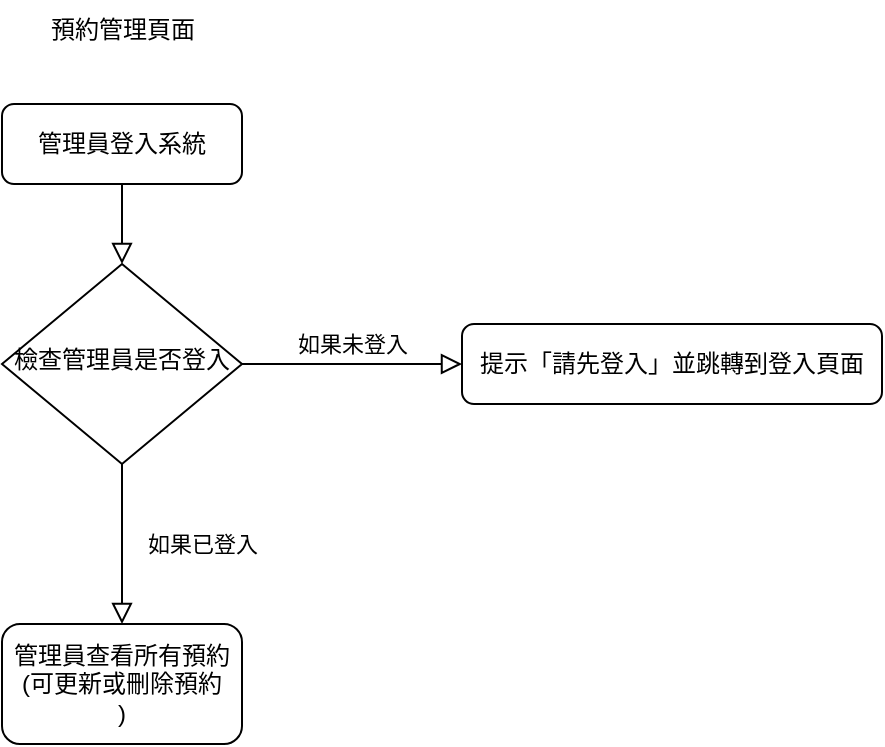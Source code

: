 <mxfile version="24.7.16">
  <diagram id="C5RBs43oDa-KdzZeNtuy" name="Page-1">
    <mxGraphModel dx="1434" dy="782" grid="1" gridSize="10" guides="1" tooltips="1" connect="1" arrows="1" fold="1" page="1" pageScale="1" pageWidth="827" pageHeight="1169" math="0" shadow="0">
      <root>
        <mxCell id="WIyWlLk6GJQsqaUBKTNV-0" />
        <mxCell id="WIyWlLk6GJQsqaUBKTNV-1" parent="WIyWlLk6GJQsqaUBKTNV-0" />
        <mxCell id="1Xu9Szxm8MycP8YEGu0O-0" value="&lt;div&gt;預約管理頁面&lt;/div&gt;" style="text;html=1;align=center;verticalAlign=middle;resizable=0;points=[];autosize=1;strokeColor=none;fillColor=none;" vertex="1" parent="WIyWlLk6GJQsqaUBKTNV-1">
          <mxGeometry x="170" y="38" width="100" height="30" as="geometry" />
        </mxCell>
        <mxCell id="1Xu9Szxm8MycP8YEGu0O-7" value="" style="rounded=0;html=1;jettySize=auto;orthogonalLoop=1;fontSize=11;endArrow=block;endFill=0;endSize=8;strokeWidth=1;shadow=0;labelBackgroundColor=none;edgeStyle=orthogonalEdgeStyle;" edge="1" parent="WIyWlLk6GJQsqaUBKTNV-1" source="1Xu9Szxm8MycP8YEGu0O-8" target="1Xu9Szxm8MycP8YEGu0O-11">
          <mxGeometry relative="1" as="geometry" />
        </mxCell>
        <mxCell id="1Xu9Szxm8MycP8YEGu0O-8" value="&lt;div&gt;管理員登入系統&lt;/div&gt;" style="rounded=1;whiteSpace=wrap;html=1;fontSize=12;glass=0;strokeWidth=1;shadow=0;" vertex="1" parent="WIyWlLk6GJQsqaUBKTNV-1">
          <mxGeometry x="160" y="90" width="120" height="40" as="geometry" />
        </mxCell>
        <mxCell id="1Xu9Szxm8MycP8YEGu0O-9" value="&lt;div&gt;如果已登入&lt;/div&gt;" style="rounded=0;html=1;jettySize=auto;orthogonalLoop=1;fontSize=11;endArrow=block;endFill=0;endSize=8;strokeWidth=1;shadow=0;labelBackgroundColor=none;edgeStyle=orthogonalEdgeStyle;exitX=0.5;exitY=1;exitDx=0;exitDy=0;entryX=0.5;entryY=0;entryDx=0;entryDy=0;" edge="1" parent="WIyWlLk6GJQsqaUBKTNV-1" source="1Xu9Szxm8MycP8YEGu0O-11" target="1Xu9Szxm8MycP8YEGu0O-13">
          <mxGeometry y="40" relative="1" as="geometry">
            <mxPoint as="offset" />
            <mxPoint x="220" y="340" as="targetPoint" />
            <mxPoint x="230" y="320" as="sourcePoint" />
          </mxGeometry>
        </mxCell>
        <mxCell id="1Xu9Szxm8MycP8YEGu0O-10" value="&lt;div&gt;如果未登入&lt;/div&gt;" style="edgeStyle=orthogonalEdgeStyle;rounded=0;html=1;jettySize=auto;orthogonalLoop=1;fontSize=11;endArrow=block;endFill=0;endSize=8;strokeWidth=1;shadow=0;labelBackgroundColor=none;" edge="1" parent="WIyWlLk6GJQsqaUBKTNV-1" source="1Xu9Szxm8MycP8YEGu0O-11" target="1Xu9Szxm8MycP8YEGu0O-12">
          <mxGeometry y="10" relative="1" as="geometry">
            <mxPoint as="offset" />
          </mxGeometry>
        </mxCell>
        <mxCell id="1Xu9Szxm8MycP8YEGu0O-11" value="&lt;div&gt;檢查管理員是否登入&lt;/div&gt;" style="rhombus;whiteSpace=wrap;html=1;shadow=0;fontFamily=Helvetica;fontSize=12;align=center;strokeWidth=1;spacing=6;spacingTop=-4;" vertex="1" parent="WIyWlLk6GJQsqaUBKTNV-1">
          <mxGeometry x="160" y="170" width="120" height="100" as="geometry" />
        </mxCell>
        <mxCell id="1Xu9Szxm8MycP8YEGu0O-12" value="&lt;div&gt;提示「請先登入」並跳轉到登入頁面&lt;/div&gt;" style="rounded=1;whiteSpace=wrap;html=1;fontSize=12;glass=0;strokeWidth=1;shadow=0;" vertex="1" parent="WIyWlLk6GJQsqaUBKTNV-1">
          <mxGeometry x="390" y="200" width="210" height="40" as="geometry" />
        </mxCell>
        <mxCell id="1Xu9Szxm8MycP8YEGu0O-13" value="&lt;div&gt;管理員查看所有預約(&lt;span style=&quot;background-color: initial;&quot;&gt;可更新或刪除預約&lt;/span&gt;&lt;/div&gt;&lt;div&gt;)&lt;/div&gt;" style="rounded=1;whiteSpace=wrap;html=1;" vertex="1" parent="WIyWlLk6GJQsqaUBKTNV-1">
          <mxGeometry x="160" y="350" width="120" height="60" as="geometry" />
        </mxCell>
      </root>
    </mxGraphModel>
  </diagram>
</mxfile>
